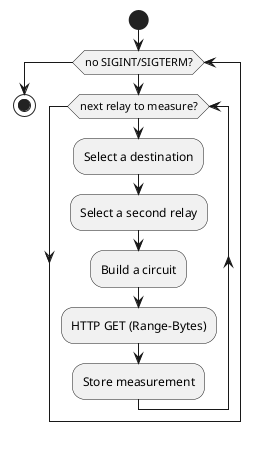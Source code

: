 @startuml

start

while (no SIGINT/SIGTERM?)

  while (next relay to measure?)

    :Select a destination;

    :Select a second relay;

    :Build a circuit;

    :HTTP GET (Range-Bytes);

    :Store measurement;

  endwhile

endwhile

stop

@enduml